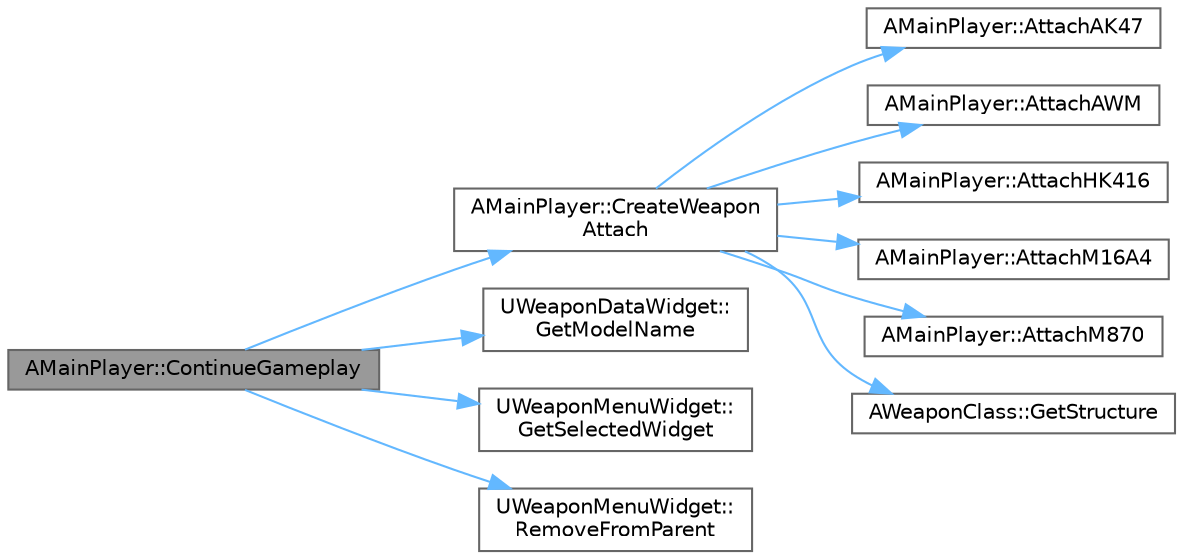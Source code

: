 digraph "AMainPlayer::ContinueGameplay"
{
 // LATEX_PDF_SIZE
  bgcolor="transparent";
  edge [fontname=Helvetica,fontsize=10,labelfontname=Helvetica,labelfontsize=10];
  node [fontname=Helvetica,fontsize=10,shape=box,height=0.2,width=0.4];
  rankdir="LR";
  Node1 [id="Node000001",label="AMainPlayer::ContinueGameplay",height=0.2,width=0.4,color="gray40", fillcolor="grey60", style="filled", fontcolor="black",tooltip=" "];
  Node1 -> Node2 [id="edge11_Node000001_Node000002",color="steelblue1",style="solid",tooltip=" "];
  Node2 [id="Node000002",label="AMainPlayer::CreateWeapon\lAttach",height=0.2,width=0.4,color="grey40", fillcolor="white", style="filled",URL="$class_a_main_player.html#a9e3a70fc768d6f63866decacd8cdf862",tooltip=" "];
  Node2 -> Node3 [id="edge12_Node000002_Node000003",color="steelblue1",style="solid",tooltip=" "];
  Node3 [id="Node000003",label="AMainPlayer::AttachAK47",height=0.2,width=0.4,color="grey40", fillcolor="white", style="filled",URL="$class_a_main_player.html#a89a156ae9dd5c2fa948720b59c5f1922",tooltip=" "];
  Node2 -> Node4 [id="edge13_Node000002_Node000004",color="steelblue1",style="solid",tooltip=" "];
  Node4 [id="Node000004",label="AMainPlayer::AttachAWM",height=0.2,width=0.4,color="grey40", fillcolor="white", style="filled",URL="$class_a_main_player.html#a13cc59a3fd10e2e1ad8702389050e298",tooltip=" "];
  Node2 -> Node5 [id="edge14_Node000002_Node000005",color="steelblue1",style="solid",tooltip=" "];
  Node5 [id="Node000005",label="AMainPlayer::AttachHK416",height=0.2,width=0.4,color="grey40", fillcolor="white", style="filled",URL="$class_a_main_player.html#a38a9d187658569ec5b22977a1e5c1ef2",tooltip=" "];
  Node2 -> Node6 [id="edge15_Node000002_Node000006",color="steelblue1",style="solid",tooltip=" "];
  Node6 [id="Node000006",label="AMainPlayer::AttachM16A4",height=0.2,width=0.4,color="grey40", fillcolor="white", style="filled",URL="$class_a_main_player.html#a133c6b299f92ddec05532a0d66a870e8",tooltip=" "];
  Node2 -> Node7 [id="edge16_Node000002_Node000007",color="steelblue1",style="solid",tooltip=" "];
  Node7 [id="Node000007",label="AMainPlayer::AttachM870",height=0.2,width=0.4,color="grey40", fillcolor="white", style="filled",URL="$class_a_main_player.html#a70b0bebd04102df839d9ce1317448d9e",tooltip=" "];
  Node2 -> Node8 [id="edge17_Node000002_Node000008",color="steelblue1",style="solid",tooltip=" "];
  Node8 [id="Node000008",label="AWeaponClass::GetStructure",height=0.2,width=0.4,color="grey40", fillcolor="white", style="filled",URL="$class_a_weapon_class.html#a4655bfd562c519cf5ca879abcc3d0d1f",tooltip=" "];
  Node1 -> Node9 [id="edge18_Node000001_Node000009",color="steelblue1",style="solid",tooltip=" "];
  Node9 [id="Node000009",label="UWeaponDataWidget::\lGetModelName",height=0.2,width=0.4,color="grey40", fillcolor="white", style="filled",URL="$class_u_weapon_data_widget.html#aad10d5e3ceb5008636a0b53ac687402d",tooltip=" "];
  Node1 -> Node10 [id="edge19_Node000001_Node000010",color="steelblue1",style="solid",tooltip=" "];
  Node10 [id="Node000010",label="UWeaponMenuWidget::\lGetSelectedWidget",height=0.2,width=0.4,color="grey40", fillcolor="white", style="filled",URL="$class_u_weapon_menu_widget.html#af8750176045da9b5b2574970d6482933",tooltip=" "];
  Node1 -> Node11 [id="edge20_Node000001_Node000011",color="steelblue1",style="solid",tooltip=" "];
  Node11 [id="Node000011",label="UWeaponMenuWidget::\lRemoveFromParent",height=0.2,width=0.4,color="grey40", fillcolor="white", style="filled",URL="$class_u_weapon_menu_widget.html#aa89472e73bf79330a6931bbd8acdde39",tooltip=" "];
}
